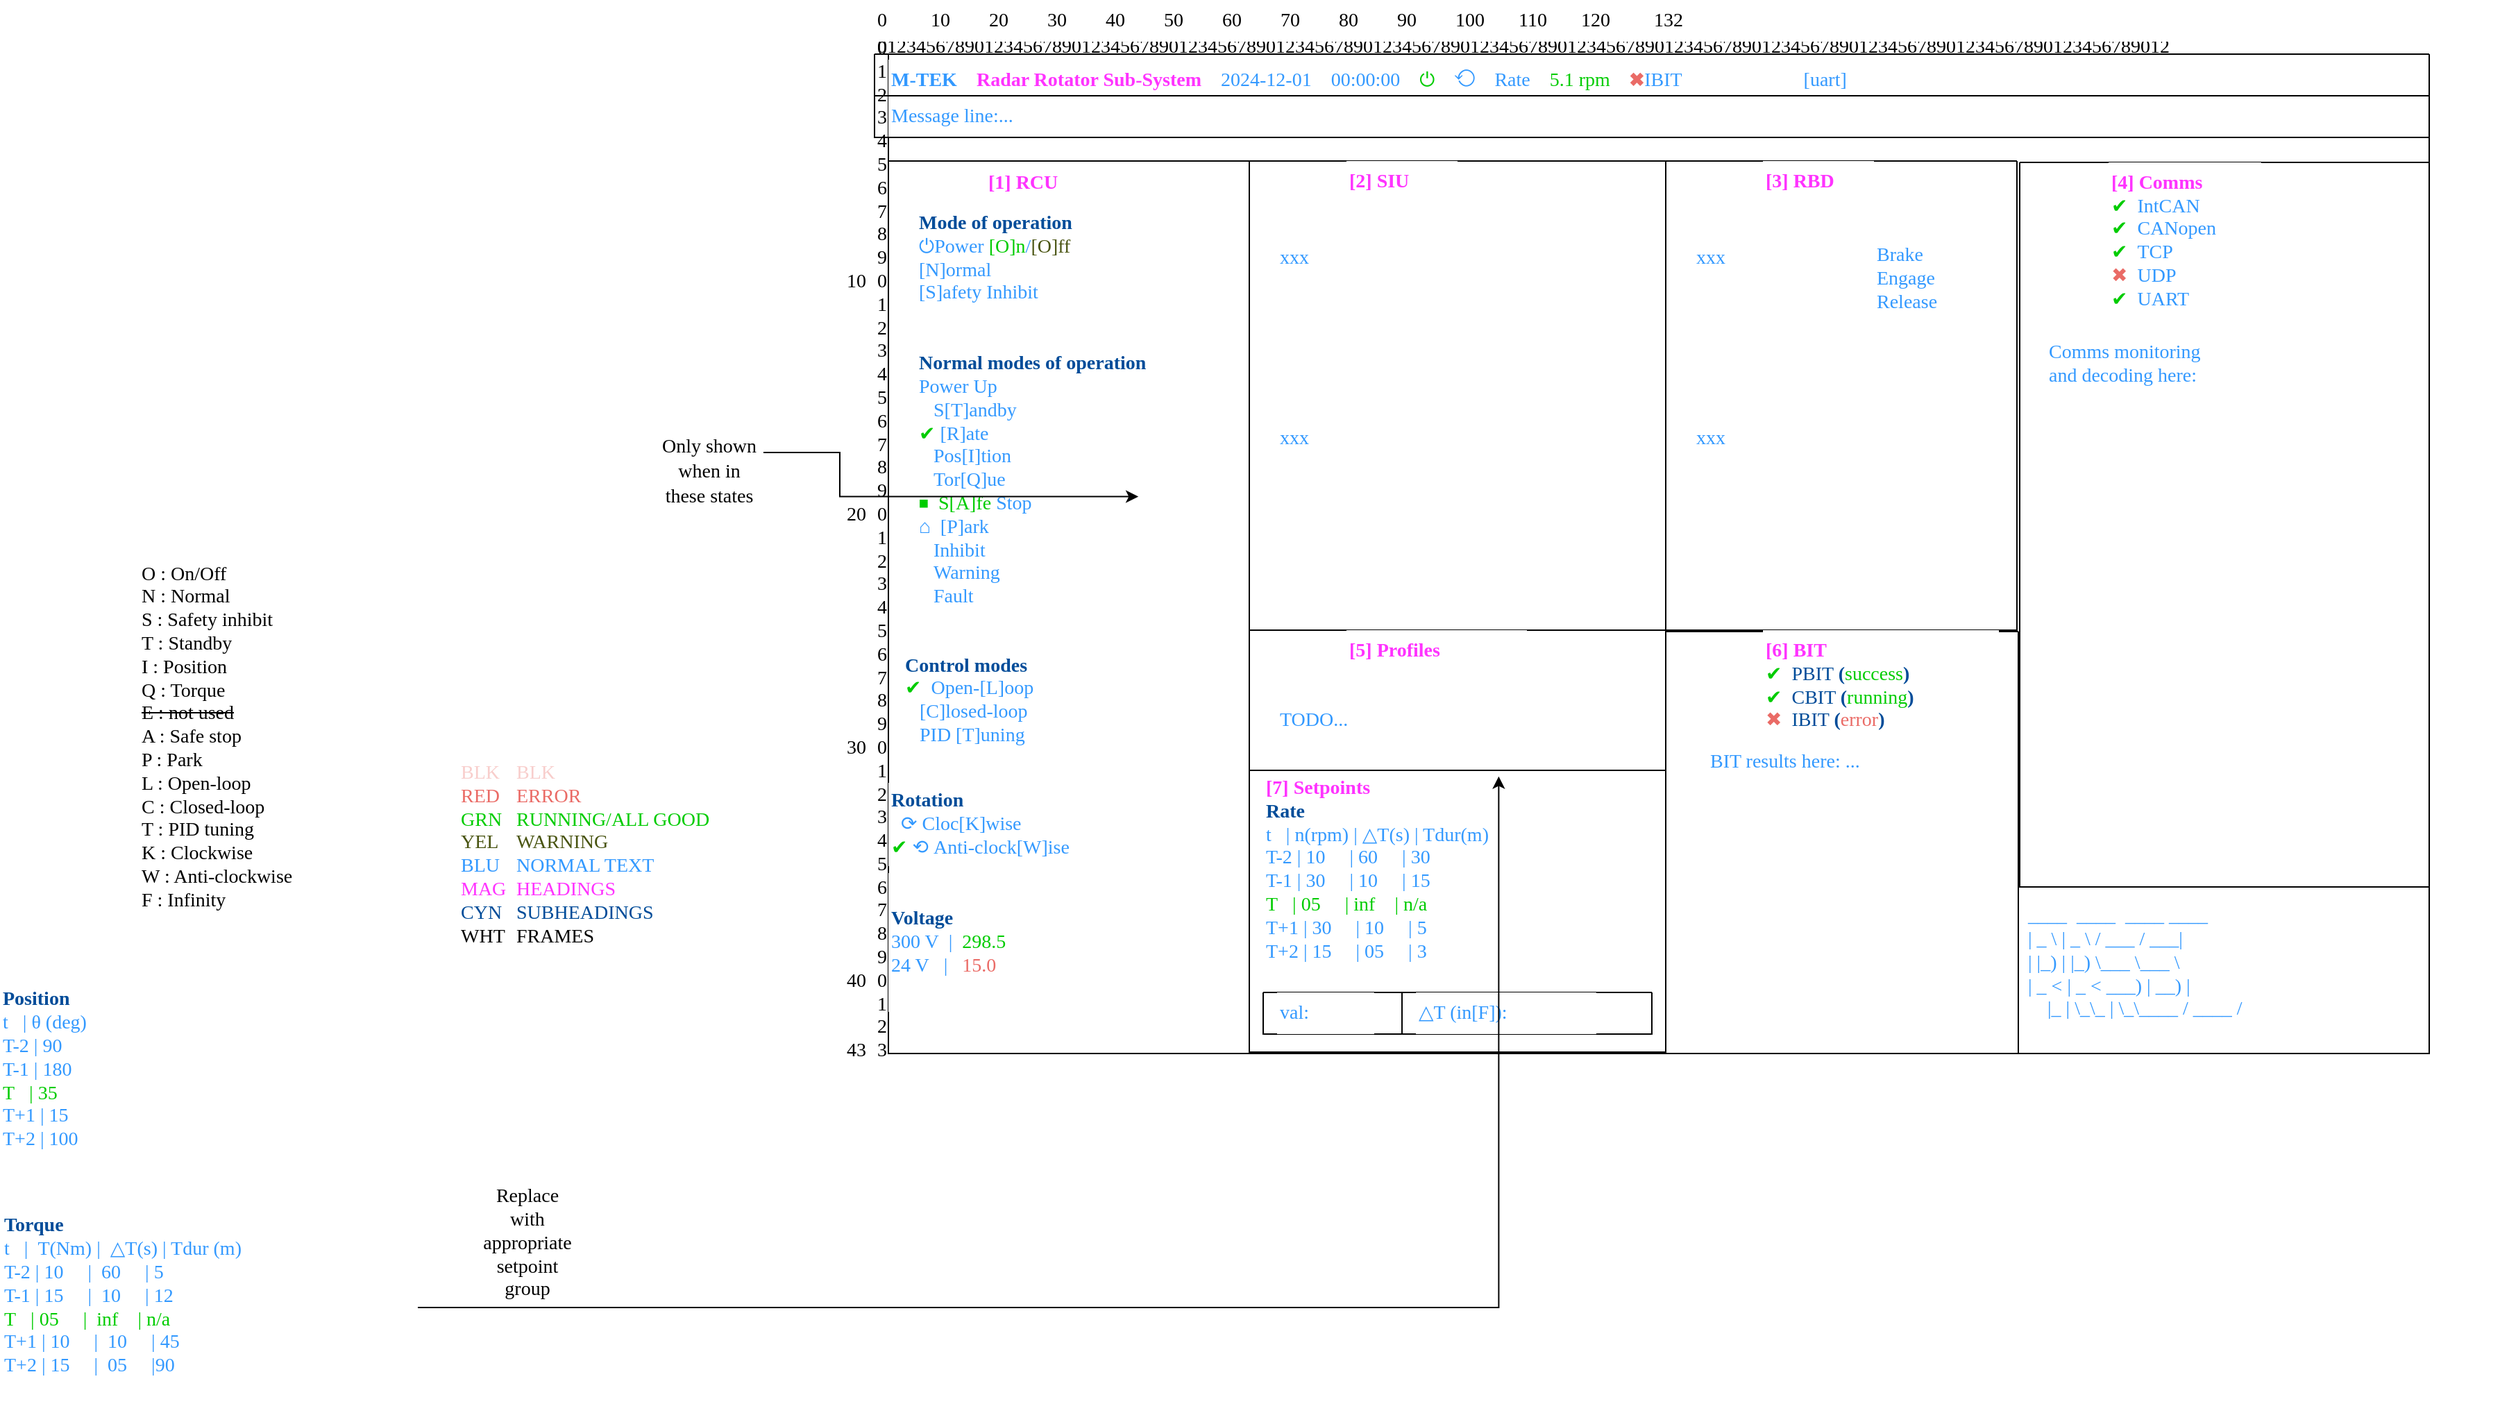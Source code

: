 <mxfile version="25.0.3">
  <diagram name="Page-1" id="gYPdV5KYoYjTxZCbX4Au">
    <mxGraphModel dx="3247" dy="1989" grid="1" gridSize="10" guides="1" tooltips="1" connect="1" arrows="1" fold="1" page="1" pageScale="1" pageWidth="1654" pageHeight="1169" math="0" shadow="0">
      <root>
        <mxCell id="0" />
        <mxCell id="1" parent="0" />
        <mxCell id="qkAYrCaB-duEuZqhV6VB-1" value="&lt;font&gt;0123456789012345678901234567890123456789012345678901234567890123456789012345678901234567890123456789012345678901234567890123456789012&lt;/font&gt;" style="text;html=1;align=left;verticalAlign=middle;resizable=0;points=[];autosize=1;strokeColor=none;fillColor=default;fontFamily=Lucida Console;fontSize=14;" parent="1" vertex="1">
          <mxGeometry x="10" y="-20" width="1150" height="30" as="geometry" />
        </mxCell>
        <mxCell id="qkAYrCaB-duEuZqhV6VB-2" value="&lt;font&gt;0&amp;nbsp; &amp;nbsp; &amp;nbsp; &amp;nbsp; &amp;nbsp;10&amp;nbsp; &amp;nbsp; &amp;nbsp; &amp;nbsp; 20&amp;nbsp; &amp;nbsp; &amp;nbsp; &amp;nbsp; 30&amp;nbsp; &amp;nbsp; &amp;nbsp; &amp;nbsp; 40&amp;nbsp; &amp;nbsp; &amp;nbsp; &amp;nbsp; 50&amp;nbsp; &amp;nbsp; &amp;nbsp; &amp;nbsp; 60&amp;nbsp; &amp;nbsp; &amp;nbsp; &amp;nbsp; 70&amp;nbsp; &amp;nbsp; &amp;nbsp; &amp;nbsp; 80&amp;nbsp; &amp;nbsp; &amp;nbsp; &amp;nbsp; 90&amp;nbsp; &amp;nbsp; &amp;nbsp; &amp;nbsp; 100&amp;nbsp; &amp;nbsp; &amp;nbsp; &amp;nbsp;110&amp;nbsp; &amp;nbsp; &amp;nbsp; &amp;nbsp;120&amp;nbsp; &amp;nbsp; &amp;nbsp; &amp;nbsp; &amp;nbsp;132&amp;nbsp;&lt;/font&gt;" style="text;html=1;align=left;verticalAlign=middle;resizable=0;points=[];autosize=1;strokeColor=none;fillColor=default;fontFamily=Lucida Console;fontSize=14;" parent="1" vertex="1">
          <mxGeometry x="10" y="-39" width="1170" height="30" as="geometry" />
        </mxCell>
        <mxCell id="0JCC86L8l436ZXqpCiF8-2" value="&lt;div&gt;&lt;br&gt;&lt;/div&gt;&lt;div&gt;&lt;br&gt;&lt;/div&gt;&lt;div&gt;&lt;br&gt;&lt;/div&gt;&lt;div&gt;&lt;br&gt;&lt;/div&gt;&lt;div&gt;&lt;br&gt;&lt;/div&gt;&lt;div&gt;&lt;br&gt;&lt;/div&gt;&lt;div&gt;&lt;br&gt;&lt;/div&gt;&lt;div&gt;&lt;br&gt;&lt;/div&gt;&lt;div&gt;&lt;br&gt;&lt;/div&gt;&lt;br&gt;&lt;div&gt;10&lt;/div&gt;&lt;div&gt;&lt;br&gt;&lt;/div&gt;&lt;div&gt;&lt;br&gt;&lt;/div&gt;&lt;div&gt;&lt;br&gt;&lt;/div&gt;&lt;div&gt;&lt;br&gt;&lt;/div&gt;&lt;div&gt;&lt;br&gt;&lt;/div&gt;&lt;div&gt;&lt;br&gt;&lt;/div&gt;&lt;div&gt;&lt;br&gt;&lt;/div&gt;&lt;div&gt;&lt;br&gt;&lt;/div&gt;&lt;div&gt;&lt;br&gt;&lt;/div&gt;&lt;div&gt;20&lt;/div&gt;&lt;div&gt;&lt;br&gt;&lt;/div&gt;&lt;div&gt;&lt;br&gt;&lt;/div&gt;&lt;div&gt;&lt;br&gt;&lt;/div&gt;&lt;div&gt;&lt;br&gt;&lt;/div&gt;&lt;div&gt;&lt;br&gt;&lt;/div&gt;&lt;div&gt;&lt;br&gt;&lt;/div&gt;&lt;div&gt;&lt;br&gt;&lt;/div&gt;&lt;div&gt;&lt;br&gt;&lt;/div&gt;&lt;div&gt;&lt;br&gt;&lt;/div&gt;&lt;div&gt;30&lt;/div&gt;&lt;div&gt;&lt;br&gt;&lt;/div&gt;&lt;div&gt;&lt;br&gt;&lt;/div&gt;&lt;div&gt;&lt;br&gt;&lt;/div&gt;&lt;div&gt;&lt;br&gt;&lt;/div&gt;&lt;div&gt;&lt;br&gt;&lt;/div&gt;&lt;div&gt;&lt;br&gt;&lt;/div&gt;&lt;div&gt;&lt;br&gt;&lt;/div&gt;&lt;div&gt;&lt;br&gt;&lt;/div&gt;&lt;div&gt;&lt;br&gt;&lt;/div&gt;&lt;div&gt;40&lt;/div&gt;&lt;div&gt;&lt;br&gt;&lt;/div&gt;&lt;div&gt;&lt;br&gt;&lt;/div&gt;&lt;div&gt;43&lt;/div&gt;&lt;div&gt;&lt;br&gt;&lt;/div&gt;&lt;div&gt;&lt;br&gt;&lt;/div&gt;&lt;div&gt;&lt;br&gt;&lt;/div&gt;" style="text;whiteSpace=wrap;html=1;align=right;fontFamily=Lucida Console;fontSize=14;" parent="1" vertex="1">
          <mxGeometry x="-18" y="-19" width="24" height="240" as="geometry" />
        </mxCell>
        <mxCell id="qkAYrCaB-duEuZqhV6VB-3" value="0&lt;div&gt;1&lt;/div&gt;&lt;div&gt;2&lt;/div&gt;&lt;div&gt;3&lt;/div&gt;&lt;div&gt;4&lt;/div&gt;&lt;div&gt;5&lt;/div&gt;&lt;div&gt;6&lt;/div&gt;&lt;div&gt;7&lt;/div&gt;&lt;div&gt;8&lt;/div&gt;&lt;div&gt;9&lt;/div&gt;&lt;div&gt;0&lt;/div&gt;&lt;div&gt;1&lt;/div&gt;&lt;div&gt;2&lt;/div&gt;&lt;div&gt;3&lt;/div&gt;&lt;div&gt;4&lt;/div&gt;&lt;div&gt;5&lt;/div&gt;&lt;div&gt;6&lt;/div&gt;&lt;div&gt;7&lt;/div&gt;&lt;div&gt;8&lt;/div&gt;&lt;div&gt;9&lt;/div&gt;&lt;div&gt;0&lt;/div&gt;&lt;div&gt;1&lt;/div&gt;&lt;div&gt;2&lt;/div&gt;&lt;div&gt;3&lt;/div&gt;&lt;div&gt;4&lt;/div&gt;&lt;div&gt;5&lt;/div&gt;&lt;div&gt;6&lt;/div&gt;&lt;div&gt;7&lt;/div&gt;&lt;div&gt;8&lt;/div&gt;&lt;div&gt;9&lt;/div&gt;&lt;div&gt;0&lt;/div&gt;&lt;div&gt;1&lt;/div&gt;&lt;div&gt;2&lt;/div&gt;&lt;div&gt;3&lt;/div&gt;&lt;div&gt;4&lt;/div&gt;&lt;div&gt;5&lt;/div&gt;&lt;div&gt;6&lt;/div&gt;&lt;div&gt;7&lt;/div&gt;&lt;div&gt;8&lt;/div&gt;&lt;div&gt;9&lt;/div&gt;&lt;div&gt;0&lt;/div&gt;&lt;div&gt;1&lt;/div&gt;&lt;div&gt;2&lt;/div&gt;&lt;div&gt;3&lt;/div&gt;&lt;div&gt;&lt;br&gt;&lt;/div&gt;&lt;div&gt;&lt;br&gt;&lt;/div&gt;" style="text;whiteSpace=wrap;html=1;fontFamily=Lucida Console;fontSize=14;" parent="1" vertex="1">
          <mxGeometry x="10" y="-19" width="24" height="240" as="geometry" />
        </mxCell>
        <mxCell id="LSzqvkUK99cfRbp6Mw0R-84" value="&lt;div&gt;&lt;font color=&quot;#f8cecc&quot;&gt;BLK&lt;/font&gt;&lt;/div&gt;&lt;div&gt;&lt;font color=&quot;#ea6b66&quot;&gt;RED&lt;/font&gt;&lt;/div&gt;&lt;div&gt;&lt;span style=&quot;color: rgb(0, 204, 0);&quot;&gt;GRN&lt;/span&gt;&lt;/div&gt;&lt;div&gt;&lt;font color=&quot;#495411&quot;&gt;YEL&lt;/font&gt;&lt;/div&gt;&lt;div&gt;&lt;font color=&quot;#3399ff&quot;&gt;BLU&lt;/font&gt;&lt;/div&gt;&lt;div&gt;&lt;font color=&quot;#ff33ff&quot;&gt;MAG&lt;/font&gt;&lt;/div&gt;&lt;div&gt;&lt;font color=&quot;#004c99&quot;&gt;CYN&lt;/font&gt;&lt;/div&gt;&lt;div&gt;WHT&lt;/div&gt;&lt;div&gt;&lt;br&gt;&lt;/div&gt;" style="text;html=1;align=left;verticalAlign=middle;resizable=0;points=[];autosize=1;strokeColor=none;fillColor=default;fontFamily=Lucida Console;fontSize=14;" parent="1" vertex="1">
          <mxGeometry x="-290" y="505" width="50" height="160" as="geometry" />
        </mxCell>
        <mxCell id="LSzqvkUK99cfRbp6Mw0R-85" value="&lt;div&gt;&lt;font color=&quot;#f8cecc&quot;&gt;BLK&lt;/font&gt;&lt;/div&gt;&lt;div&gt;&lt;font color=&quot;#ea6b66&quot;&gt;ERROR&lt;/font&gt;&lt;/div&gt;&lt;div&gt;&lt;span style=&quot;color: rgb(0, 204, 0);&quot;&gt;RUNNING/ALL GOOD&lt;/span&gt;&lt;/div&gt;&lt;div&gt;&lt;font color=&quot;#495411&quot;&gt;WARNING&lt;/font&gt;&lt;/div&gt;&lt;div&gt;&lt;font color=&quot;#3399ff&quot;&gt;NORMAL TEXT&lt;/font&gt;&lt;/div&gt;&lt;div&gt;&lt;font color=&quot;#ff33ff&quot;&gt;HEADINGS&lt;/font&gt;&lt;/div&gt;&lt;div&gt;&lt;span style=&quot;background-color: initial;&quot;&gt;&lt;font color=&quot;#004c99&quot;&gt;SUBHEADINGS&lt;/font&gt;&lt;/span&gt;&lt;/div&gt;&lt;div&gt;&lt;span style=&quot;background-color: initial;&quot;&gt;FRAMES&lt;/span&gt;&lt;/div&gt;&lt;div&gt;&lt;br&gt;&lt;/div&gt;" style="text;html=1;align=left;verticalAlign=middle;resizable=0;points=[];autosize=1;strokeColor=none;fillColor=default;fontFamily=Lucida Console;fontSize=14;" parent="1" vertex="1">
          <mxGeometry x="-250" y="505" width="160" height="160" as="geometry" />
        </mxCell>
        <mxCell id="0JCC86L8l436ZXqpCiF8-6" value="&lt;div&gt;&lt;div&gt;&lt;span style=&quot;color: rgb(0, 76, 153); background-color: initial;&quot;&gt;&lt;b&gt;Position&lt;/b&gt;&lt;/span&gt;&lt;/div&gt;&lt;/div&gt;&lt;div&gt;&lt;font color=&quot;#3399ff&quot;&gt;t&amp;nbsp; &amp;nbsp;|&lt;/font&gt;&lt;font color=&quot;#3399ff&quot; style=&quot;background-color: initial;&quot;&gt;&amp;nbsp;θ (deg)&amp;nbsp;&lt;/font&gt;&lt;/div&gt;&lt;div&gt;&lt;font style=&quot;background-color: initial;&quot; color=&quot;#3399ff&quot;&gt;T-2 | 90&lt;/font&gt;&lt;span style=&quot;background-color: initial; color: rgb(51, 153, 255);&quot;&gt;&amp;nbsp; &amp;nbsp; &amp;nbsp; &amp;nbsp;&amp;nbsp;&lt;/span&gt;&lt;/div&gt;&lt;div&gt;&lt;font color=&quot;#3399ff&quot;&gt;T-1 | 180&amp;nbsp; &amp;nbsp; &amp;nbsp; &amp;nbsp;&amp;nbsp;&lt;/font&gt;&lt;/div&gt;&lt;div&gt;&lt;font color=&quot;#00cc00&quot;&gt;T&amp;nbsp; &amp;nbsp;| 35&amp;nbsp; &amp;nbsp; &amp;nbsp; &amp;nbsp;&amp;nbsp;&lt;/font&gt;&lt;/div&gt;&lt;div&gt;&lt;font color=&quot;#3399ff&quot;&gt;T+1 | 15&amp;nbsp; &amp;nbsp; &amp;nbsp; &amp;nbsp;&amp;nbsp;&lt;/font&gt;&lt;/div&gt;&lt;div&gt;&lt;font color=&quot;#3399ff&quot;&gt;T+2 | 100&amp;nbsp; &amp;nbsp; &amp;nbsp; &amp;nbsp;&amp;nbsp;&lt;/font&gt;&lt;/div&gt;&lt;div&gt;&lt;br&gt;&lt;/div&gt;" style="text;html=1;align=left;verticalAlign=middle;resizable=0;points=[];autosize=1;strokeColor=none;fillColor=default;fontFamily=Lucida Console;fontSize=14;" parent="1" vertex="1">
          <mxGeometry x="-620" y="665" width="170" height="150" as="geometry" />
        </mxCell>
        <mxCell id="0JCC86L8l436ZXqpCiF8-7" value="&lt;div&gt;&lt;div&gt;&lt;span style=&quot;color: rgb(0, 76, 153); background-color: initial;&quot;&gt;&lt;b&gt;Torque&lt;/b&gt;&lt;/span&gt;&lt;/div&gt;&lt;/div&gt;&lt;div&gt;&lt;font color=&quot;#3399ff&quot;&gt;t&amp;nbsp; &amp;nbsp;|&amp;nbsp;&amp;nbsp;&lt;/font&gt;&lt;font color=&quot;#3399ff&quot; style=&quot;background-color: initial;&quot;&gt;T(Nm) |&amp;nbsp;&amp;nbsp;&lt;/font&gt;&lt;span style=&quot;background-color: initial;&quot;&gt;&lt;font color=&quot;#3399ff&quot;&gt;△&lt;/font&gt;&lt;/span&gt;&lt;font color=&quot;#3399ff&quot;&gt;T(&lt;/font&gt;&lt;span style=&quot;background-color: initial; color: rgb(51, 153, 255);&quot;&gt;s) | Tdur (m)&lt;/span&gt;&lt;/div&gt;&lt;div&gt;&lt;font style=&quot;background-color: initial;&quot; color=&quot;#3399ff&quot;&gt;T-2 |&amp;nbsp;&lt;/font&gt;&lt;span style=&quot;background-color: initial; color: rgb(51, 153, 255);&quot;&gt;10&amp;nbsp; &amp;nbsp; &amp;nbsp;|&amp;nbsp; 60&amp;nbsp; &amp;nbsp; &amp;nbsp;| 5&lt;/span&gt;&lt;/div&gt;&lt;div&gt;&lt;font color=&quot;#3399ff&quot;&gt;T-1 | 15&amp;nbsp; &amp;nbsp; &amp;nbsp;|&amp;nbsp; 10&amp;nbsp; &amp;nbsp; &amp;nbsp;| 12&lt;/font&gt;&lt;/div&gt;&lt;div&gt;&lt;font color=&quot;#00cc00&quot;&gt;T&amp;nbsp; &amp;nbsp;| 05&amp;nbsp; &amp;nbsp; &amp;nbsp;|&amp;nbsp; inf&amp;nbsp; &amp;nbsp; | n/a&lt;/font&gt;&lt;/div&gt;&lt;div&gt;&lt;font color=&quot;#3399ff&quot;&gt;T+1 | 10&amp;nbsp; &amp;nbsp; &amp;nbsp;|&amp;nbsp; 10&amp;nbsp; &amp;nbsp; &amp;nbsp;| 45&lt;/font&gt;&lt;/div&gt;&lt;div&gt;&lt;font color=&quot;#3399ff&quot;&gt;T+2 | 15&amp;nbsp; &amp;nbsp; &amp;nbsp;|&amp;nbsp; 05&amp;nbsp; &amp;nbsp; &amp;nbsp;|90&lt;/font&gt;&lt;/div&gt;&lt;div&gt;&lt;br&gt;&lt;/div&gt;" style="text;html=1;align=left;verticalAlign=middle;resizable=0;points=[];autosize=1;strokeColor=none;fillColor=default;fontFamily=Lucida Console;fontSize=14;" parent="1" vertex="1">
          <mxGeometry x="-619" y="828" width="300" height="150" as="geometry" />
        </mxCell>
        <mxCell id="Y0vUoYvXCPpR4QLky-6E-5" value="&lt;font style=&quot;font-size: 14px;&quot; face=&quot;Lucida Console&quot;&gt;Replace with appropriate setpoint group&lt;/font&gt;&lt;div&gt;&lt;font style=&quot;font-size: 14px;&quot; face=&quot;Lucida Console&quot;&gt;&lt;br&gt;&lt;/font&gt;&lt;/div&gt;" style="text;strokeColor=none;align=center;fillColor=none;html=1;verticalAlign=middle;whiteSpace=wrap;rounded=0;" parent="1" vertex="1">
          <mxGeometry x="-270" y="850" width="60" height="30" as="geometry" />
        </mxCell>
        <mxCell id="Y0vUoYvXCPpR4QLky-6E-9" value="&lt;div&gt;&lt;font face=&quot;Lucida Console&quot; style=&quot;font-size: 14px;&quot;&gt;O : On/Off&lt;/font&gt;&lt;/div&gt;&lt;div&gt;&lt;font face=&quot;Lucida Console&quot; style=&quot;font-size: 14px;&quot;&gt;N : Normal&lt;/font&gt;&lt;/div&gt;&lt;div&gt;&lt;font face=&quot;Lucida Console&quot; style=&quot;font-size: 14px;&quot;&gt;S : Safety inhibit&lt;/font&gt;&lt;/div&gt;&lt;div&gt;&lt;font face=&quot;Lucida Console&quot; style=&quot;font-size: 14px;&quot;&gt;T : Standby&lt;/font&gt;&lt;/div&gt;&lt;div&gt;&lt;font face=&quot;Lucida Console&quot; style=&quot;font-size: 14px;&quot;&gt;I : Position&lt;/font&gt;&lt;/div&gt;&lt;div&gt;&lt;font face=&quot;Lucida Console&quot; style=&quot;font-size: 14px;&quot;&gt;Q : Torque&lt;/font&gt;&lt;/div&gt;&lt;div&gt;&lt;font face=&quot;Lucida Console&quot; style=&quot;font-size: 14px;&quot;&gt;&lt;strike&gt;E : not used&lt;/strike&gt;&lt;/font&gt;&lt;/div&gt;&lt;div&gt;&lt;font face=&quot;Lucida Console&quot;&gt;&lt;span style=&quot;font-size: 14px;&quot;&gt;A : Safe stop&lt;/span&gt;&lt;/font&gt;&lt;/div&gt;&lt;div&gt;&lt;font face=&quot;Lucida Console&quot; style=&quot;font-size: 14px;&quot;&gt;P : Park&lt;/font&gt;&lt;/div&gt;&lt;div&gt;&lt;font face=&quot;Lucida Console&quot; style=&quot;font-size: 14px;&quot;&gt;L : Open-loop&lt;/font&gt;&lt;/div&gt;&lt;div&gt;&lt;font face=&quot;Lucida Console&quot; style=&quot;font-size: 14px;&quot;&gt;C : Closed-loop&lt;/font&gt;&lt;/div&gt;&lt;div&gt;&lt;font face=&quot;Lucida Console&quot; style=&quot;font-size: 14px;&quot;&gt;T : PID tuning&lt;/font&gt;&lt;/div&gt;&lt;div&gt;&lt;font face=&quot;Lucida Console&quot; style=&quot;font-size: 14px;&quot;&gt;K : Clockwise&lt;/font&gt;&lt;/div&gt;&lt;div&gt;&lt;font face=&quot;Lucida Console&quot; style=&quot;font-size: 14px;&quot;&gt;W : Anti-clockwise&lt;/font&gt;&lt;/div&gt;&lt;div&gt;&lt;span style=&quot;font-size: 14px; font-family: &amp;quot;Lucida Console&amp;quot;; background-color: initial;&quot;&gt;F : Infinity&lt;/span&gt;&lt;/div&gt;" style="text;strokeColor=none;align=left;fillColor=none;html=1;verticalAlign=middle;whiteSpace=wrap;rounded=0;" parent="1" vertex="1">
          <mxGeometry x="-520" y="307" width="230" height="370" as="geometry" />
        </mxCell>
        <mxCell id="oLKlljd090616Nfrw5Nb-1" value="" style="swimlane;startSize=0;fontFamily=Lucida Console;fontSize=14;" parent="1" vertex="1">
          <mxGeometry x="20" width="1110" height="720" as="geometry" />
        </mxCell>
        <mxCell id="LSzqvkUK99cfRbp6Mw0R-2" value="&#xa;" style="swimlane;startSize=0;fontFamily=Lucida Console;fontSize=14;" parent="oLKlljd090616Nfrw5Nb-1" vertex="1">
          <mxGeometry y="77" width="260" height="643" as="geometry" />
        </mxCell>
        <mxCell id="LSzqvkUK99cfRbp6Mw0R-15" value="&lt;div&gt;&lt;span style=&quot;color: rgb(0, 76, 153); background-color: initial;&quot;&gt;&lt;b&gt;Mode of operation&amp;nbsp;&lt;/b&gt;&lt;/span&gt;&lt;/div&gt;&lt;div&gt;&lt;font color=&quot;#3399ff&quot;&gt;⏻Power &lt;/font&gt;&lt;font color=&quot;#00cc00&quot;&gt;[O]n&lt;/font&gt;&lt;font color=&quot;#3399ff&quot;&gt;/&lt;/font&gt;&lt;font color=&quot;#495411&quot;&gt;[O]ff&lt;/font&gt;&lt;/div&gt;&lt;div&gt;&lt;div&gt;&lt;font color=&quot;#3399ff&quot;&gt;[N]ormal&amp;nbsp;&lt;/font&gt;&lt;/div&gt;&lt;div style=&quot;color: rgb(51, 153, 255);&quot;&gt;[S]afety Inhibit&lt;/div&gt;&lt;/div&gt;" style="text;html=1;align=left;verticalAlign=middle;resizable=0;points=[];autosize=1;strokeColor=none;fillColor=default;fontFamily=Lucida Console;fontSize=14;" parent="LSzqvkUK99cfRbp6Mw0R-2" vertex="1">
          <mxGeometry x="20" y="30" width="180" height="80" as="geometry" />
        </mxCell>
        <mxCell id="LSzqvkUK99cfRbp6Mw0R-17" value="&lt;div&gt;&lt;span style=&quot;color: rgb(0, 76, 153); background-color: initial;&quot;&gt;&lt;b&gt;Normal modes of operation&lt;/b&gt;&lt;/span&gt;&lt;/div&gt;&lt;div&gt;&lt;span style=&quot;color: rgb(51, 153, 255); background-color: initial;&quot;&gt;Power Up&lt;/span&gt;&lt;/div&gt;&lt;div&gt;&lt;span style=&quot;background-color: initial;&quot;&gt;&lt;div style=&quot;color: rgb(51, 153, 255);&quot;&gt;&amp;nbsp; &amp;nbsp;S[T]andby&lt;/div&gt;&lt;/span&gt;&lt;span style=&quot;background-color: initial;&quot;&gt;&lt;div style=&quot;color: rgb(51, 153, 255);&quot;&gt;&lt;span style=&quot;color: rgb(0, 204, 0); background-color: initial;&quot;&gt;✔&amp;nbsp;&lt;/span&gt;[R]ate&amp;nbsp;&lt;/div&gt;&lt;div style=&quot;color: rgb(51, 153, 255);&quot;&gt;&amp;nbsp; &amp;nbsp;Pos[I]tion&lt;/div&gt;&lt;div style=&quot;color: rgb(51, 153, 255);&quot;&gt;&amp;nbsp; &amp;nbsp;Tor[Q]ue&amp;nbsp;&lt;/div&gt;&lt;div style=&quot;&quot;&gt;&lt;font style=&quot;background-color: initial;&quot; color=&quot;#00cc00&quot;&gt;⏹&amp;nbsp;&amp;nbsp;&lt;/font&gt;&lt;font style=&quot;background-color: initial;&quot; color=&quot;#00cc00&quot;&gt;S[A]fe&amp;nbsp;&lt;/font&gt;&lt;span style=&quot;color: rgb(51, 153, 255); background-color: initial;&quot;&gt;Stop&lt;/span&gt;&lt;/div&gt;&lt;/span&gt;&lt;span style=&quot;background-color: initial;&quot;&gt;&lt;font color=&quot;#3399ff&quot;&gt;&lt;div style=&quot;&quot;&gt;&lt;span style=&quot;background-color: initial; color: rgb(0, 0, 0);&quot;&gt;&lt;font color=&quot;#3399ff&quot;&gt;⌂&amp;nbsp; [&lt;/font&gt;&lt;/span&gt;P]ark&amp;nbsp;&lt;/div&gt;&lt;div style=&quot;&quot;&gt;&amp;nbsp; &amp;nbsp;Inhibit&lt;/div&gt;&lt;div style=&quot;&quot;&gt;&amp;nbsp; &amp;nbsp;Warning&lt;/div&gt;&lt;div style=&quot;&quot;&gt;&amp;nbsp; &amp;nbsp;Fault&amp;nbsp;&lt;/div&gt;&lt;/font&gt;&lt;/span&gt;&lt;/div&gt;" style="text;html=1;align=left;verticalAlign=middle;resizable=0;points=[];autosize=1;strokeColor=none;fillColor=default;fontFamily=Lucida Console;fontSize=14;" parent="LSzqvkUK99cfRbp6Mw0R-2" vertex="1">
          <mxGeometry x="20" y="130" width="240" height="200" as="geometry" />
        </mxCell>
        <mxCell id="LSzqvkUK99cfRbp6Mw0R-18" value="&lt;span style=&quot;color: rgb(255, 51, 255);&quot;&gt;&lt;b&gt;[1] RCU&lt;/b&gt;&lt;/span&gt;" style="text;html=1;align=left;verticalAlign=middle;resizable=0;points=[];autosize=1;strokeColor=none;fillColor=default;fontFamily=Lucida Console;fontSize=14;" parent="LSzqvkUK99cfRbp6Mw0R-2" vertex="1">
          <mxGeometry x="70" y="1" width="80" height="30" as="geometry" />
        </mxCell>
        <mxCell id="XM46SwbWzzAtsz8LBBQU-5" value="&lt;div&gt;&lt;div&gt;&lt;span style=&quot;color: rgb(0, 76, 153); background-color: initial;&quot;&gt;&lt;b&gt;Control modes&lt;/b&gt;&lt;/span&gt;&lt;/div&gt;&lt;/div&gt;&lt;div&gt;&lt;span style=&quot;background-color: initial; color: rgb(0, 204, 0);&quot;&gt;✔&amp;nbsp;&amp;nbsp;&lt;/span&gt;&lt;span style=&quot;color: rgb(51, 153, 255); background-color: initial;&quot;&gt;Open-[L]oop&lt;/span&gt;&lt;/div&gt;&lt;div&gt;&lt;font color=&quot;#3399ff&quot;&gt;&amp;nbsp; &amp;nbsp;[C]losed-loop&lt;/font&gt;&lt;/div&gt;&lt;div&gt;&lt;font color=&quot;#3399ff&quot;&gt;&amp;nbsp; &amp;nbsp;PID [T]uning&lt;/font&gt;&lt;/div&gt;&lt;div&gt;&lt;br&gt;&lt;/div&gt;" style="text;html=1;align=left;verticalAlign=middle;resizable=0;points=[];autosize=1;strokeColor=none;fillColor=default;fontFamily=Lucida Console;fontSize=14;" parent="LSzqvkUK99cfRbp6Mw0R-2" vertex="1">
          <mxGeometry x="10" y="347" width="160" height="100" as="geometry" />
        </mxCell>
        <mxCell id="oLKlljd090616Nfrw5Nb-26" value="&lt;div&gt;&lt;div&gt;&lt;span style=&quot;color: rgb(0, 76, 153); background-color: initial;&quot;&gt;&lt;b&gt;Rotation&lt;/b&gt;&lt;/span&gt;&lt;/div&gt;&lt;/div&gt;&lt;div&gt;&lt;font color=&quot;#3399ff&quot;&gt;&amp;nbsp; &lt;/font&gt;&lt;span style=&quot;background-color: initial;&quot;&gt;&lt;font color=&quot;#3399ff&quot;&gt;⟳&amp;nbsp;&lt;/font&gt;&lt;/span&gt;&lt;span style=&quot;color: rgb(51, 153, 255); background-color: initial;&quot;&gt;Cloc[K]wise&lt;/span&gt;&lt;/div&gt;&lt;div&gt;&lt;span style=&quot;background-color: initial; color: rgb(0, 204, 0);&quot;&gt;✔&amp;nbsp;&lt;/span&gt;&lt;span style=&quot;background-color: initial;&quot;&gt;&lt;font color=&quot;#3399ff&quot;&gt;⟲&amp;nbsp;&lt;/font&gt;&lt;/span&gt;&lt;span style=&quot;background-color: initial; color: rgb(51, 153, 255);&quot;&gt;Anti-clock[W]ise&lt;/span&gt;&lt;/div&gt;" style="text;html=1;align=left;verticalAlign=middle;resizable=0;points=[];autosize=1;strokeColor=none;fillColor=default;fontFamily=Lucida Console;fontSize=14;" parent="LSzqvkUK99cfRbp6Mw0R-2" vertex="1">
          <mxGeometry y="448" width="200" height="60" as="geometry" />
        </mxCell>
        <mxCell id="oLKlljd090616Nfrw5Nb-27" value="&lt;div&gt;&lt;br&gt;&lt;/div&gt;&lt;div&gt;&lt;span style=&quot;color: rgb(0, 76, 153);&quot;&gt;&lt;b&gt;Voltage&lt;/b&gt;&lt;/span&gt;&lt;/div&gt;&lt;div&gt;&lt;font color=&quot;#3399ff&quot;&gt;300 V&amp;nbsp; |&amp;nbsp;&amp;nbsp;&lt;/font&gt;&lt;span style=&quot;color: rgb(0, 204, 0);&quot;&gt;298.5&lt;/span&gt;&lt;font color=&quot;#3399ff&quot;&gt;&amp;nbsp;&lt;/font&gt;&lt;/div&gt;&lt;div&gt;&lt;span style=&quot;color: rgb(51, 153, 255);&quot;&gt;24 V&amp;nbsp; &amp;nbsp;|&amp;nbsp; &amp;nbsp;&lt;/span&gt;&lt;span style=&quot;color: rgb(234, 107, 102); background-color: initial;&quot;&gt;15.0&lt;/span&gt;&lt;/div&gt;&lt;div&gt;&lt;br&gt;&lt;/div&gt;" style="text;html=1;align=left;verticalAlign=middle;resizable=0;points=[];autosize=1;strokeColor=none;fillColor=default;fontFamily=Lucida Console;fontSize=14;" parent="LSzqvkUK99cfRbp6Mw0R-2" vertex="1">
          <mxGeometry y="513" width="160" height="100" as="geometry" />
        </mxCell>
        <mxCell id="oLKlljd090616Nfrw5Nb-9" value="&lt;font color=&quot;#3399ff&quot;&gt;&lt;b&gt;M-TEK&lt;/b&gt;&amp;nbsp; &amp;nbsp; &lt;/font&gt;&lt;font color=&quot;#ff33ff&quot;&gt;&lt;b&gt;Radar Rotator Sub-System&amp;nbsp; &lt;/b&gt;&amp;nbsp;&amp;nbsp;&lt;/font&gt;&lt;span style=&quot;color: rgb(51, 153, 255);&quot;&gt;2024-12-01&amp;nbsp; &amp;nbsp; 00:00:00&amp;nbsp; &amp;nbsp;&amp;nbsp;&lt;/span&gt;&lt;font color=&quot;#00cc00&quot;&gt;⏻&lt;/font&gt;&lt;span style=&quot;color: rgb(51, 153, 255);&quot;&gt;&amp;nbsp; &amp;nbsp;&amp;nbsp;&lt;/span&gt;&lt;span style=&quot;color: rgb(51, 153, 255);&quot;&gt;⟲&amp;nbsp; &amp;nbsp; Rate&amp;nbsp; &amp;nbsp;&amp;nbsp;&lt;/span&gt;&lt;span style=&quot;background-color: initial;&quot;&gt;&lt;font style=&quot;&quot; color=&quot;#00cc00&quot;&gt;5.1 rpm&amp;nbsp; &amp;nbsp;&amp;nbsp;&lt;/font&gt;&lt;/span&gt;&lt;span style=&quot;background-color: initial;&quot;&gt;&lt;font color=&quot;#ea6b66&quot;&gt;✖&lt;/font&gt;&lt;/span&gt;&lt;font color=&quot;#3399ff&quot;&gt;IBIT&amp;nbsp; &amp;nbsp; &amp;nbsp; &amp;nbsp; &amp;nbsp; &amp;nbsp; &amp;nbsp; &amp;nbsp; &amp;nbsp; &amp;nbsp; &amp;nbsp; &amp;nbsp;&lt;span style=&quot;background-color: initial;&quot;&gt;&amp;nbsp; &lt;/span&gt;&lt;/font&gt;&lt;span style=&quot;color: rgb(51, 153, 255); background-color: initial;&quot;&gt;[&lt;/span&gt;&lt;span style=&quot;color: rgb(51, 153, 255);&quot;&gt;uart]&lt;/span&gt;" style="text;html=1;align=left;verticalAlign=middle;resizable=0;points=[];autosize=1;strokeColor=none;fillColor=default;labelBackgroundColor=none;fontFamily=Lucida Console;fontSize=14;" parent="oLKlljd090616Nfrw5Nb-1" vertex="1">
          <mxGeometry y="4" width="1120" height="30" as="geometry" />
        </mxCell>
        <mxCell id="oLKlljd090616Nfrw5Nb-10" value="&lt;font color=&quot;#3399ff&quot;&gt;Message line:...&lt;/font&gt;" style="text;html=1;align=left;verticalAlign=middle;resizable=0;points=[];autosize=1;strokeColor=none;fillColor=default;fontFamily=Lucida Console;fontSize=14;" parent="oLKlljd090616Nfrw5Nb-1" vertex="1">
          <mxGeometry y="30" width="160" height="30" as="geometry" />
        </mxCell>
        <mxCell id="Y0vUoYvXCPpR4QLky-6E-8" value="&lt;div&gt;&lt;font color=&quot;#3399ff&quot;&gt;____&amp;nbsp; ____&amp;nbsp; ____ ____&lt;/font&gt;&lt;/div&gt;&lt;div&gt;&lt;font color=&quot;#3399ff&quot;&gt;| _ \ | _ \ / ___ / ___|&lt;/font&gt;&lt;/div&gt;&lt;div&gt;&lt;font color=&quot;#3399ff&quot;&gt;| |_) | |_) \___ \___ \&lt;/font&gt;&lt;/div&gt;&lt;div&gt;&lt;font color=&quot;#3399ff&quot;&gt;| _ &amp;lt; | _ &amp;lt; ___) | __) |&lt;/font&gt;&lt;/div&gt;&lt;div&gt;&lt;font color=&quot;#3399ff&quot;&gt;&amp;nbsp; &amp;nbsp; |_ | \_\_ | \_\____ / ____ /&lt;/font&gt;&lt;/div&gt;&lt;div&gt;&lt;br&gt;&lt;/div&gt;" style="text;html=1;align=left;verticalAlign=middle;resizable=0;points=[];autosize=1;strokeColor=none;fillColor=default;fontFamily=Lucida Console;fontSize=14;" parent="oLKlljd090616Nfrw5Nb-1" vertex="1">
          <mxGeometry x="819" y="608" width="290" height="110" as="geometry" />
        </mxCell>
        <mxCell id="LSzqvkUK99cfRbp6Mw0R-61" value="&#xa;" style="swimlane;startSize=0;fontFamily=Lucida Console;fontSize=14;" parent="oLKlljd090616Nfrw5Nb-1" vertex="1">
          <mxGeometry x="560" y="77" width="253" height="338" as="geometry" />
        </mxCell>
        <mxCell id="LSzqvkUK99cfRbp6Mw0R-62" value="&lt;div&gt;&lt;font color=&quot;#3399ff&quot;&gt;xxx&lt;/font&gt;&lt;/div&gt;" style="text;html=1;align=left;verticalAlign=middle;resizable=0;points=[];autosize=1;strokeColor=none;fillColor=default;fontFamily=Lucida Console;fontSize=14;" parent="LSzqvkUK99cfRbp6Mw0R-61" vertex="1">
          <mxGeometry x="20" y="55" width="50" height="30" as="geometry" />
        </mxCell>
        <mxCell id="LSzqvkUK99cfRbp6Mw0R-63" value="&lt;div&gt;&lt;font color=&quot;#3399ff&quot;&gt;xxx&lt;/font&gt;&lt;/div&gt;" style="text;html=1;align=left;verticalAlign=middle;resizable=0;points=[];autosize=1;strokeColor=none;fillColor=default;fontFamily=Lucida Console;fontSize=14;" parent="LSzqvkUK99cfRbp6Mw0R-61" vertex="1">
          <mxGeometry x="20" y="185" width="50" height="30" as="geometry" />
        </mxCell>
        <mxCell id="LSzqvkUK99cfRbp6Mw0R-64" value="&lt;span style=&quot;color: rgb(255, 51, 255);&quot;&gt;&lt;b&gt;[3] RBD&lt;/b&gt;&lt;/span&gt;" style="text;html=1;align=left;verticalAlign=middle;resizable=0;points=[];autosize=1;strokeColor=none;fillColor=default;fontFamily=Lucida Console;fontSize=14;" parent="LSzqvkUK99cfRbp6Mw0R-61" vertex="1">
          <mxGeometry x="70" width="80" height="30" as="geometry" />
        </mxCell>
        <mxCell id="LSzqvkUK99cfRbp6Mw0R-16" value="&lt;div&gt;&lt;font color=&quot;#3399ff&quot;&gt;Brake&lt;/font&gt;&lt;/div&gt;&lt;div&gt;&lt;font color=&quot;#3399ff&quot;&gt;Engage&lt;/font&gt;&lt;/div&gt;&lt;div&gt;&lt;font color=&quot;#3399ff&quot;&gt;Release&lt;/font&gt;&lt;/div&gt;" style="text;html=1;align=left;verticalAlign=middle;resizable=0;points=[];autosize=1;strokeColor=none;fillColor=default;fontFamily=Lucida Console;fontSize=14;" parent="LSzqvkUK99cfRbp6Mw0R-61" vertex="1">
          <mxGeometry x="150" y="55" width="80" height="60" as="geometry" />
        </mxCell>
        <mxCell id="LSzqvkUK99cfRbp6Mw0R-57" value="&#xa;" style="swimlane;startSize=0;fontFamily=Lucida Console;fontSize=14;" parent="oLKlljd090616Nfrw5Nb-1" vertex="1">
          <mxGeometry x="260" y="77" width="300" height="338" as="geometry" />
        </mxCell>
        <mxCell id="LSzqvkUK99cfRbp6Mw0R-58" value="&lt;div&gt;&lt;font color=&quot;#3399ff&quot;&gt;xxx&lt;/font&gt;&lt;/div&gt;" style="text;html=1;align=left;verticalAlign=middle;resizable=0;points=[];autosize=1;strokeColor=none;fillColor=default;fontFamily=Lucida Console;fontSize=14;" parent="LSzqvkUK99cfRbp6Mw0R-57" vertex="1">
          <mxGeometry x="20" y="55" width="50" height="30" as="geometry" />
        </mxCell>
        <mxCell id="LSzqvkUK99cfRbp6Mw0R-59" value="&lt;div&gt;&lt;font color=&quot;#3399ff&quot;&gt;xxx&lt;/font&gt;&lt;/div&gt;" style="text;html=1;align=left;verticalAlign=middle;resizable=0;points=[];autosize=1;strokeColor=none;fillColor=default;fontFamily=Lucida Console;fontSize=14;" parent="LSzqvkUK99cfRbp6Mw0R-57" vertex="1">
          <mxGeometry x="20" y="185" width="50" height="30" as="geometry" />
        </mxCell>
        <mxCell id="LSzqvkUK99cfRbp6Mw0R-60" value="&lt;span style=&quot;color: rgb(255, 51, 255);&quot;&gt;&lt;b&gt;[2] SIU&lt;/b&gt;&lt;/span&gt;" style="text;html=1;align=left;verticalAlign=middle;resizable=0;points=[];autosize=1;strokeColor=none;fillColor=default;fontFamily=Lucida Console;fontSize=14;" parent="LSzqvkUK99cfRbp6Mw0R-57" vertex="1">
          <mxGeometry x="70" width="80" height="30" as="geometry" />
        </mxCell>
        <mxCell id="USdj_I0CaCp1iJVfZblM-9" value="&#xa;" style="swimlane;startSize=0;fontFamily=Lucida Console;fontSize=14;" parent="oLKlljd090616Nfrw5Nb-1" vertex="1">
          <mxGeometry x="-10" y="30" width="1120" height="30" as="geometry" />
        </mxCell>
        <mxCell id="USdj_I0CaCp1iJVfZblM-4" value="&#xa;" style="swimlane;startSize=0;fontFamily=Lucida Console;fontSize=14;" parent="oLKlljd090616Nfrw5Nb-1" vertex="1">
          <mxGeometry x="560" y="416" width="254" height="304" as="geometry" />
        </mxCell>
        <mxCell id="USdj_I0CaCp1iJVfZblM-5" value="&lt;div&gt;&lt;font color=&quot;#3399ff&quot;&gt;BIT results here: ...&lt;/font&gt;&lt;/div&gt;" style="text;html=1;align=left;verticalAlign=middle;resizable=0;points=[];autosize=1;strokeColor=none;fillColor=default;fontFamily=Lucida Console;fontSize=14;" parent="USdj_I0CaCp1iJVfZblM-4" vertex="1">
          <mxGeometry x="30" y="79" width="200" height="30" as="geometry" />
        </mxCell>
        <mxCell id="USdj_I0CaCp1iJVfZblM-7" value="&lt;span style=&quot;color: rgb(255, 51, 255);&quot;&gt;&lt;b&gt;[6] BIT&lt;br&gt;&lt;/b&gt;&lt;/span&gt;&lt;div&gt;&lt;span style=&quot;background-color: initial; color: rgb(0, 204, 0);&quot;&gt;✔&lt;/span&gt;&lt;span style=&quot;background-color: initial; color: rgb(0, 204, 0);&quot;&gt;&amp;nbsp;&amp;nbsp;&lt;/span&gt;&lt;span style=&quot;background-color: initial; color: rgb(0, 76, 153);&quot;&gt;PBIT &lt;/span&gt;&lt;b style=&quot;background-color: initial; color: rgb(0, 76, 153);&quot;&gt;(&lt;/b&gt;&lt;span style=&quot;background-color: initial;&quot;&gt;&lt;font style=&quot;&quot; color=&quot;#00cc00&quot;&gt;success&lt;/font&gt;&lt;/span&gt;&lt;b style=&quot;background-color: initial; color: rgb(0, 76, 153);&quot;&gt;)&lt;/b&gt;&lt;/div&gt;&lt;div&gt;&lt;span style=&quot;background-color: initial; color: rgb(0, 204, 0);&quot;&gt;✔&lt;/span&gt;&lt;span style=&quot;background-color: initial; color: rgb(0, 204, 0);&quot;&gt;&amp;nbsp;&amp;nbsp;&lt;/span&gt;&lt;span style=&quot;background-color: initial; color: rgb(0, 76, 153);&quot;&gt;CBIT &lt;/span&gt;&lt;b style=&quot;background-color: initial; color: rgb(0, 76, 153);&quot;&gt;(&lt;/b&gt;&lt;span style=&quot;background-color: initial;&quot;&gt;&lt;font style=&quot;&quot; color=&quot;#00cc00&quot;&gt;running&lt;/font&gt;&lt;/span&gt;&lt;b style=&quot;background-color: initial; color: rgb(0, 76, 153);&quot;&gt;)&lt;/b&gt;&lt;/div&gt;&lt;div&gt;&lt;span style=&quot;background-color: initial;&quot;&gt;&lt;font color=&quot;#ea6b66&quot;&gt;✖&lt;/font&gt;&lt;/span&gt;&lt;span style=&quot;background-color: initial; color: rgb(234, 107, 102);&quot;&gt;&amp;nbsp;&amp;nbsp;&lt;/span&gt;&lt;span style=&quot;color: rgb(0, 76, 153);&quot;&gt;IBIT &lt;/span&gt;&lt;b style=&quot;color: rgb(0, 76, 153);&quot;&gt;(&lt;/b&gt;&lt;font style=&quot;&quot; color=&quot;#ea6b66&quot;&gt;error&lt;/font&gt;&lt;b style=&quot;color: rgb(0, 76, 153);&quot;&gt;)&lt;/b&gt;&lt;/div&gt;" style="text;html=1;align=left;verticalAlign=middle;resizable=0;points=[];autosize=1;strokeColor=none;fillColor=default;fontFamily=Lucida Console;fontSize=14;" parent="USdj_I0CaCp1iJVfZblM-4" vertex="1">
          <mxGeometry x="70" y="-1" width="170" height="80" as="geometry" />
        </mxCell>
        <mxCell id="USdj_I0CaCp1iJVfZblM-29" value="" style="group" parent="oLKlljd090616Nfrw5Nb-1" vertex="1" connectable="0">
          <mxGeometry x="260" y="516" width="300" height="203" as="geometry" />
        </mxCell>
        <mxCell id="USdj_I0CaCp1iJVfZblM-27" value="" style="group" parent="USdj_I0CaCp1iJVfZblM-29" vertex="1" connectable="0">
          <mxGeometry width="300" height="203" as="geometry" />
        </mxCell>
        <mxCell id="0JCC86L8l436ZXqpCiF8-4" value="&lt;div&gt;&lt;font color=&quot;#ff33ff&quot;&gt;&lt;b&gt;[7] Setpoints&lt;/b&gt;&lt;/font&gt;&lt;/div&gt;&lt;div&gt;&lt;span style=&quot;color: rgb(0, 76, 153);&quot;&gt;&lt;b&gt;Rate&amp;nbsp;&amp;nbsp;&lt;/b&gt;&lt;/span&gt;&lt;/div&gt;&lt;div&gt;&lt;font color=&quot;#3399ff&quot;&gt;t&amp;nbsp; &amp;nbsp;|&amp;nbsp;&lt;/font&gt;&lt;font color=&quot;#3399ff&quot; style=&quot;background-color: initial;&quot;&gt;n(rpm) |&amp;nbsp;&lt;/font&gt;&lt;span style=&quot;background-color: initial;&quot;&gt;&lt;font color=&quot;#3399ff&quot;&gt;△&lt;/font&gt;&lt;/span&gt;&lt;font color=&quot;#3399ff&quot;&gt;T(&lt;/font&gt;&lt;span style=&quot;background-color: initial; color: rgb(51, 153, 255);&quot;&gt;s) | Tdur(m)&lt;/span&gt;&lt;/div&gt;&lt;div&gt;&lt;font style=&quot;background-color: initial;&quot; color=&quot;#3399ff&quot;&gt;T-2 |&amp;nbsp;&lt;/font&gt;&lt;span style=&quot;background-color: initial; color: rgb(51, 153, 255);&quot;&gt;10&amp;nbsp; &amp;nbsp; &amp;nbsp;| 60&amp;nbsp; &amp;nbsp; &amp;nbsp;| 30&lt;/span&gt;&lt;/div&gt;&lt;div&gt;&lt;font color=&quot;#3399ff&quot;&gt;T-1 | 30&amp;nbsp; &amp;nbsp; &amp;nbsp;| 10&amp;nbsp; &amp;nbsp; &amp;nbsp;| 15&amp;nbsp;&lt;/font&gt;&lt;/div&gt;&lt;div&gt;&lt;font color=&quot;#00cc00&quot;&gt;T&amp;nbsp; &amp;nbsp;| 05&amp;nbsp; &amp;nbsp; &amp;nbsp;| inf&amp;nbsp; &amp;nbsp; | n/a&lt;/font&gt;&lt;/div&gt;&lt;div&gt;&lt;font color=&quot;#3399ff&quot;&gt;T+1 | 30&amp;nbsp; &amp;nbsp; &amp;nbsp;| 10&amp;nbsp; &amp;nbsp; &amp;nbsp;| 5&lt;/font&gt;&lt;/div&gt;&lt;div&gt;&lt;font color=&quot;#3399ff&quot;&gt;T+2 | 15&amp;nbsp; &amp;nbsp; &amp;nbsp;| 05&amp;nbsp; &amp;nbsp; &amp;nbsp;| 3&lt;/font&gt;&lt;/div&gt;&lt;div&gt;&lt;br&gt;&lt;/div&gt;" style="text;html=1;align=left;verticalAlign=middle;resizable=0;points=[];autosize=1;strokeColor=none;fillColor=default;fontFamily=Lucida Console;fontSize=14;" parent="USdj_I0CaCp1iJVfZblM-27" vertex="1">
          <mxGeometry x="10" width="280" height="160" as="geometry" />
        </mxCell>
        <mxCell id="USdj_I0CaCp1iJVfZblM-20" value="&#xa;" style="swimlane;startSize=0;fontFamily=Lucida Console;fontSize=14;" parent="USdj_I0CaCp1iJVfZblM-27" vertex="1">
          <mxGeometry width="300" height="203" as="geometry" />
        </mxCell>
        <mxCell id="USdj_I0CaCp1iJVfZblM-28" value="" style="group" parent="USdj_I0CaCp1iJVfZblM-29" vertex="1" connectable="0">
          <mxGeometry x="10" y="160" width="280" height="30" as="geometry" />
        </mxCell>
        <mxCell id="USdj_I0CaCp1iJVfZblM-14" value="&#xa;" style="swimlane;startSize=0;fontFamily=Lucida Console;fontSize=14;" parent="USdj_I0CaCp1iJVfZblM-28" vertex="1">
          <mxGeometry width="100" height="30" as="geometry" />
        </mxCell>
        <mxCell id="USdj_I0CaCp1iJVfZblM-15" value="&lt;div&gt;&lt;font color=&quot;#3399ff&quot;&gt;val:&amp;nbsp;&lt;/font&gt;&lt;/div&gt;" style="text;html=1;align=left;verticalAlign=middle;resizable=0;points=[];autosize=1;strokeColor=none;fillColor=default;fontFamily=Lucida Console;fontSize=14;" parent="USdj_I0CaCp1iJVfZblM-14" vertex="1">
          <mxGeometry x="10" width="70" height="30" as="geometry" />
        </mxCell>
        <mxCell id="USdj_I0CaCp1iJVfZblM-18" value="&#xa;" style="swimlane;startSize=0;fontFamily=Lucida Console;fontSize=14;" parent="USdj_I0CaCp1iJVfZblM-28" vertex="1">
          <mxGeometry x="100" width="180" height="30" as="geometry" />
        </mxCell>
        <mxCell id="USdj_I0CaCp1iJVfZblM-19" value="&lt;span style=&quot;background-color: initial;&quot;&gt;&lt;font color=&quot;#3399ff&quot;&gt;△&lt;/font&gt;&lt;/span&gt;&lt;font style=&quot;background-color: initial;&quot; color=&quot;#3399ff&quot;&gt;T (in[F]):&amp;nbsp;&lt;/font&gt;" style="text;html=1;align=left;verticalAlign=middle;resizable=0;points=[];autosize=1;strokeColor=none;fillColor=default;fontFamily=Lucida Console;fontSize=14;" parent="USdj_I0CaCp1iJVfZblM-18" vertex="1">
          <mxGeometry x="10" width="130" height="30" as="geometry" />
        </mxCell>
        <mxCell id="USdj_I0CaCp1iJVfZblM-30" value="&#xa;" style="swimlane;startSize=0;fontFamily=Lucida Console;fontSize=14;" parent="oLKlljd090616Nfrw5Nb-1" vertex="1">
          <mxGeometry x="815" y="78" width="295" height="522" as="geometry" />
        </mxCell>
        <mxCell id="LSzqvkUK99cfRbp6Mw0R-72" value="&lt;div&gt;&lt;span style=&quot;color: rgb(255, 51, 255); background-color: initial;&quot;&gt;&lt;b&gt;[4] Comms&lt;/b&gt;&lt;/span&gt;&lt;/div&gt;&lt;div&gt;&lt;span style=&quot;background-color: initial;&quot;&gt;&lt;font color=&quot;#00cc00&quot;&gt;✔&amp;nbsp;&amp;nbsp;&lt;/font&gt;&lt;/span&gt;&lt;span style=&quot;background-color: initial; color: rgb(51, 153, 255);&quot;&gt;IntCAN&lt;/span&gt;&lt;/div&gt;&lt;div&gt;&lt;span style=&quot;color: rgb(0, 204, 0); background-color: initial;&quot;&gt;✔&amp;nbsp;&amp;nbsp;&lt;/span&gt;&lt;font color=&quot;#3399ff&quot;&gt;CANopen&lt;/font&gt;&lt;/div&gt;&lt;div&gt;&lt;span style=&quot;color: rgb(0, 204, 0); background-color: initial;&quot;&gt;✔&lt;/span&gt;&lt;span style=&quot;background-color: initial; color: rgb(0, 204, 0);&quot;&gt;&amp;nbsp;&amp;nbsp;&lt;/span&gt;&lt;font style=&quot;background-color: initial;&quot; color=&quot;#3399ff&quot;&gt;TCP&lt;/font&gt;&lt;/div&gt;&lt;div&gt;&lt;span style=&quot;background-color: initial;&quot;&gt;&lt;font color=&quot;#ea6b66&quot;&gt;✖&lt;/font&gt;&lt;/span&gt;&lt;span style=&quot;background-color: initial; color: rgb(234, 107, 102);&quot;&gt;&amp;nbsp;&amp;nbsp;&lt;/span&gt;&lt;font style=&quot;background-color: initial;&quot; color=&quot;#3399ff&quot;&gt;UDP&lt;/font&gt;&lt;/div&gt;&lt;div&gt;&lt;span style=&quot;color: rgb(0, 204, 0); background-color: initial;&quot;&gt;✔&lt;/span&gt;&lt;span style=&quot;background-color: initial;&quot;&gt;&lt;font color=&quot;#3399ff&quot;&gt;&amp;nbsp;&amp;nbsp;&lt;/font&gt;&lt;/span&gt;&lt;font color=&quot;#3399ff&quot;&gt;UART&amp;nbsp;&lt;/font&gt;&lt;/div&gt;&lt;div&gt;&lt;br&gt;&lt;/div&gt;" style="text;html=1;align=left;verticalAlign=middle;resizable=0;points=[];autosize=1;strokeColor=none;fillColor=default;fontFamily=Lucida Console;fontSize=14;" parent="USdj_I0CaCp1iJVfZblM-30" vertex="1">
          <mxGeometry x="64" width="110" height="130" as="geometry" />
        </mxCell>
        <mxCell id="USdj_I0CaCp1iJVfZblM-35" value="&lt;div&gt;&lt;font color=&quot;#3399ff&quot;&gt;Comms monitoring&amp;nbsp;&lt;/font&gt;&lt;/div&gt;&lt;div&gt;&lt;font color=&quot;#3399ff&quot;&gt;and&amp;nbsp;&lt;/font&gt;&lt;span style=&quot;color: rgb(51, 153, 255); background-color: initial;&quot;&gt;decoding here:&lt;/span&gt;&lt;/div&gt;" style="text;html=1;align=left;verticalAlign=middle;resizable=0;points=[];autosize=1;strokeColor=none;fillColor=default;fontFamily=Lucida Console;fontSize=14;" parent="USdj_I0CaCp1iJVfZblM-30" vertex="1">
          <mxGeometry x="19" y="120" width="180" height="50" as="geometry" />
        </mxCell>
        <mxCell id="USdj_I0CaCp1iJVfZblM-36" value="&#xa;" style="swimlane;startSize=0;fontFamily=Lucida Console;fontSize=14;" parent="oLKlljd090616Nfrw5Nb-1" vertex="1">
          <mxGeometry x="-10" width="1120" height="30" as="geometry" />
        </mxCell>
        <mxCell id="USdj_I0CaCp1iJVfZblM-37" value="&#xa;" style="swimlane;startSize=0;fontFamily=Lucida Console;fontSize=14;" parent="oLKlljd090616Nfrw5Nb-1" vertex="1">
          <mxGeometry x="260" y="415" width="300" height="101" as="geometry" />
        </mxCell>
        <mxCell id="USdj_I0CaCp1iJVfZblM-39" value="&lt;div&gt;&lt;font color=&quot;#3399ff&quot;&gt;TODO...&lt;/font&gt;&lt;/div&gt;" style="text;html=1;align=left;verticalAlign=middle;resizable=0;points=[];autosize=1;strokeColor=none;fillColor=default;fontFamily=Lucida Console;fontSize=14;" parent="USdj_I0CaCp1iJVfZblM-37" vertex="1">
          <mxGeometry x="20" y="50" width="80" height="30" as="geometry" />
        </mxCell>
        <mxCell id="USdj_I0CaCp1iJVfZblM-40" value="&lt;span style=&quot;color: rgb(255, 51, 255);&quot;&gt;&lt;b&gt;[5] Profiles&lt;/b&gt;&lt;/span&gt;" style="text;html=1;align=left;verticalAlign=middle;resizable=0;points=[];autosize=1;strokeColor=none;fillColor=default;fontFamily=Lucida Console;fontSize=14;" parent="USdj_I0CaCp1iJVfZblM-37" vertex="1">
          <mxGeometry x="70" width="130" height="30" as="geometry" />
        </mxCell>
        <mxCell id="USdj_I0CaCp1iJVfZblM-1" style="edgeStyle=orthogonalEdgeStyle;rounded=0;orthogonalLoop=1;jettySize=auto;html=1;entryX=0.606;entryY=0.027;entryDx=0;entryDy=0;entryPerimeter=0;" parent="1" source="0JCC86L8l436ZXqpCiF8-7" target="0JCC86L8l436ZXqpCiF8-4" edge="1">
          <mxGeometry relative="1" as="geometry" />
        </mxCell>
        <mxCell id="USdj_I0CaCp1iJVfZblM-25" value="&lt;div style=&quot;text-align: center;&quot;&gt;&lt;span style=&quot;background-color: initial; font-size: 14px;&quot;&gt;&lt;font face=&quot;Lucida Console&quot;&gt;Only shown when in&lt;/font&gt;&lt;/span&gt;&lt;/div&gt;&lt;div style=&quot;text-align: center;&quot;&gt;&lt;span style=&quot;background-color: initial; font-size: 14px;&quot;&gt;&lt;font face=&quot;Lucida Console&quot;&gt;these states&lt;/font&gt;&lt;/span&gt;&lt;/div&gt;" style="text;whiteSpace=wrap;html=1;" parent="1" vertex="1">
          <mxGeometry x="-150" y="267" width="80" height="40" as="geometry" />
        </mxCell>
        <mxCell id="USdj_I0CaCp1iJVfZblM-26" style="edgeStyle=orthogonalEdgeStyle;rounded=0;orthogonalLoop=1;jettySize=auto;html=1;entryX=0.667;entryY=0.559;entryDx=0;entryDy=0;entryPerimeter=0;" parent="1" source="USdj_I0CaCp1iJVfZblM-25" target="LSzqvkUK99cfRbp6Mw0R-17" edge="1">
          <mxGeometry relative="1" as="geometry" />
        </mxCell>
      </root>
    </mxGraphModel>
  </diagram>
</mxfile>

